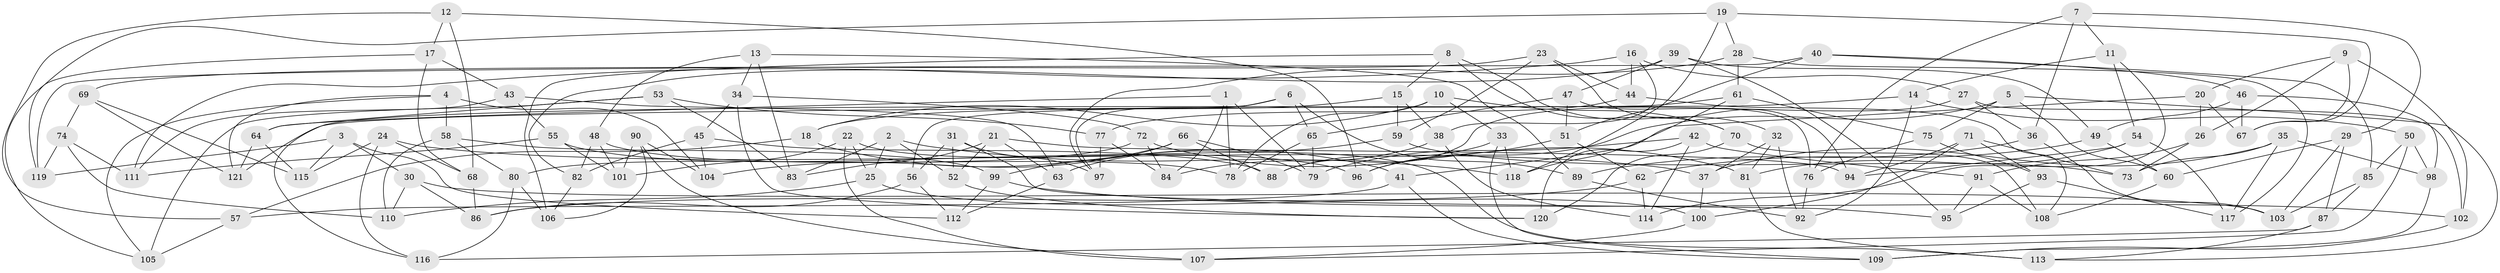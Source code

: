 // coarse degree distribution, {3: 0.05952380952380952, 4: 0.7261904761904762, 6: 0.023809523809523808, 9: 0.03571428571428571, 5: 0.07142857142857142, 7: 0.07142857142857142, 8: 0.011904761904761904}
// Generated by graph-tools (version 1.1) at 2025/04/03/04/25 22:04:07]
// undirected, 121 vertices, 242 edges
graph export_dot {
graph [start="1"]
  node [color=gray90,style=filled];
  1;
  2;
  3;
  4;
  5;
  6;
  7;
  8;
  9;
  10;
  11;
  12;
  13;
  14;
  15;
  16;
  17;
  18;
  19;
  20;
  21;
  22;
  23;
  24;
  25;
  26;
  27;
  28;
  29;
  30;
  31;
  32;
  33;
  34;
  35;
  36;
  37;
  38;
  39;
  40;
  41;
  42;
  43;
  44;
  45;
  46;
  47;
  48;
  49;
  50;
  51;
  52;
  53;
  54;
  55;
  56;
  57;
  58;
  59;
  60;
  61;
  62;
  63;
  64;
  65;
  66;
  67;
  68;
  69;
  70;
  71;
  72;
  73;
  74;
  75;
  76;
  77;
  78;
  79;
  80;
  81;
  82;
  83;
  84;
  85;
  86;
  87;
  88;
  89;
  90;
  91;
  92;
  93;
  94;
  95;
  96;
  97;
  98;
  99;
  100;
  101;
  102;
  103;
  104;
  105;
  106;
  107;
  108;
  109;
  110;
  111;
  112;
  113;
  114;
  115;
  116;
  117;
  118;
  119;
  120;
  121;
  1 -- 78;
  1 -- 84;
  1 -- 79;
  1 -- 64;
  2 -- 118;
  2 -- 52;
  2 -- 83;
  2 -- 25;
  3 -- 30;
  3 -- 115;
  3 -- 112;
  3 -- 119;
  4 -- 121;
  4 -- 58;
  4 -- 105;
  4 -- 104;
  5 -- 96;
  5 -- 75;
  5 -- 113;
  5 -- 60;
  6 -- 97;
  6 -- 89;
  6 -- 65;
  6 -- 56;
  7 -- 76;
  7 -- 11;
  7 -- 36;
  7 -- 29;
  8 -- 15;
  8 -- 70;
  8 -- 32;
  8 -- 106;
  9 -- 26;
  9 -- 20;
  9 -- 102;
  9 -- 67;
  10 -- 33;
  10 -- 18;
  10 -- 70;
  10 -- 78;
  11 -- 54;
  11 -- 14;
  11 -- 114;
  12 -- 57;
  12 -- 96;
  12 -- 68;
  12 -- 17;
  13 -- 48;
  13 -- 34;
  13 -- 83;
  13 -- 89;
  14 -- 50;
  14 -- 121;
  14 -- 92;
  15 -- 18;
  15 -- 38;
  15 -- 59;
  16 -- 38;
  16 -- 111;
  16 -- 44;
  16 -- 27;
  17 -- 105;
  17 -- 68;
  17 -- 43;
  18 -- 41;
  18 -- 57;
  19 -- 28;
  19 -- 119;
  19 -- 67;
  19 -- 118;
  20 -- 67;
  20 -- 26;
  20 -- 41;
  21 -- 83;
  21 -- 94;
  21 -- 52;
  21 -- 63;
  22 -- 25;
  22 -- 113;
  22 -- 101;
  22 -- 107;
  23 -- 94;
  23 -- 69;
  23 -- 59;
  23 -- 44;
  24 -- 116;
  24 -- 37;
  24 -- 68;
  24 -- 115;
  25 -- 110;
  25 -- 100;
  26 -- 91;
  26 -- 73;
  27 -- 88;
  27 -- 36;
  27 -- 102;
  28 -- 61;
  28 -- 97;
  28 -- 117;
  29 -- 103;
  29 -- 60;
  29 -- 87;
  30 -- 103;
  30 -- 110;
  30 -- 86;
  31 -- 56;
  31 -- 95;
  31 -- 52;
  31 -- 97;
  32 -- 81;
  32 -- 37;
  32 -- 92;
  33 -- 109;
  33 -- 88;
  33 -- 118;
  34 -- 45;
  34 -- 72;
  34 -- 120;
  35 -- 98;
  35 -- 37;
  35 -- 117;
  35 -- 73;
  36 -- 103;
  36 -- 89;
  37 -- 100;
  38 -- 114;
  38 -- 84;
  39 -- 82;
  39 -- 47;
  39 -- 95;
  39 -- 49;
  40 -- 51;
  40 -- 85;
  40 -- 46;
  40 -- 119;
  41 -- 57;
  41 -- 109;
  42 -- 120;
  42 -- 114;
  42 -- 79;
  42 -- 91;
  43 -- 63;
  43 -- 55;
  43 -- 111;
  44 -- 77;
  44 -- 108;
  45 -- 82;
  45 -- 88;
  45 -- 104;
  46 -- 67;
  46 -- 49;
  46 -- 98;
  47 -- 51;
  47 -- 76;
  47 -- 65;
  48 -- 78;
  48 -- 101;
  48 -- 82;
  49 -- 62;
  49 -- 60;
  50 -- 98;
  50 -- 85;
  50 -- 107;
  51 -- 96;
  51 -- 62;
  52 -- 120;
  53 -- 83;
  53 -- 77;
  53 -- 64;
  53 -- 105;
  54 -- 81;
  54 -- 117;
  54 -- 94;
  55 -- 101;
  55 -- 96;
  55 -- 111;
  56 -- 86;
  56 -- 112;
  57 -- 105;
  58 -- 80;
  58 -- 99;
  58 -- 110;
  59 -- 73;
  59 -- 63;
  60 -- 108;
  61 -- 75;
  61 -- 118;
  61 -- 116;
  62 -- 114;
  62 -- 86;
  63 -- 112;
  64 -- 121;
  64 -- 115;
  65 -- 79;
  65 -- 78;
  66 -- 99;
  66 -- 79;
  66 -- 104;
  66 -- 88;
  68 -- 86;
  69 -- 115;
  69 -- 121;
  69 -- 74;
  70 -- 108;
  70 -- 120;
  71 -- 73;
  71 -- 93;
  71 -- 100;
  71 -- 94;
  72 -- 80;
  72 -- 84;
  72 -- 81;
  74 -- 110;
  74 -- 111;
  74 -- 119;
  75 -- 93;
  75 -- 76;
  76 -- 92;
  77 -- 97;
  77 -- 84;
  80 -- 116;
  80 -- 106;
  81 -- 113;
  82 -- 106;
  85 -- 103;
  85 -- 87;
  87 -- 113;
  87 -- 116;
  89 -- 92;
  90 -- 104;
  90 -- 107;
  90 -- 101;
  90 -- 106;
  91 -- 108;
  91 -- 95;
  93 -- 117;
  93 -- 95;
  98 -- 109;
  99 -- 112;
  99 -- 102;
  100 -- 107;
  102 -- 109;
}
